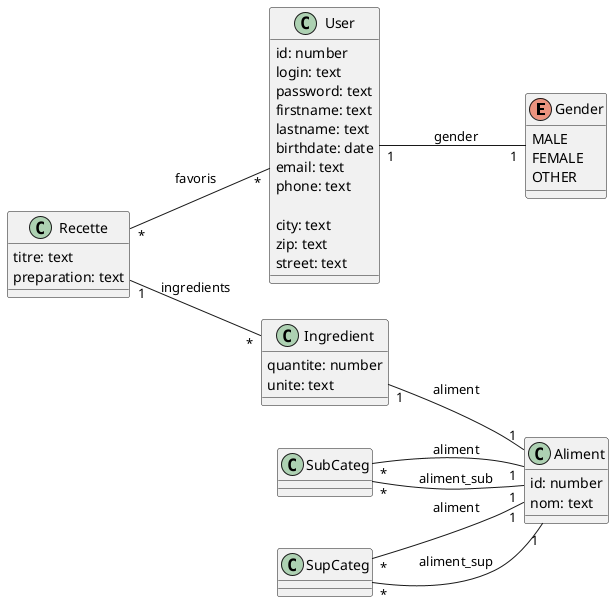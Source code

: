 @startuml

left to right direction

enum Gender {
    MALE
    FEMALE
    OTHER
}

class User {
    id: number
    login: text
    password: text
    firstname: text
    lastname: text
    birthdate: date
    email: text
    phone: text

    ' ADRESSE '
    city: text
    zip: text
    street: text
}
User "1" -- "1" Gender: gender

class Recette {
    titre: text
    preparation: text
}
Recette "1" -- "*" Ingredient: ingredients

class Ingredient {
    quantite: number
    unite: text
}
Ingredient "1" -- "1" Aliment: aliment

class Aliment {
    id: number
    nom: text
}

class SubCateg {

}
SubCateg "*" -- "1" Aliment: aliment
SubCateg "*" -- "1" Aliment: aliment_sub

class SupCateg {

}
SupCateg "*" -- "1" Aliment: aliment
SupCateg "*" -- "1" Aliment: aliment_sup

Recette "*" -- "*" User: favoris

@enduml
